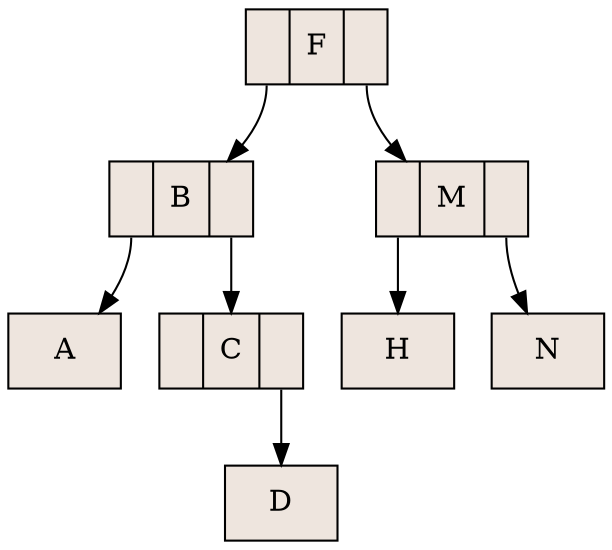 digraph grafica{
 rankdir=TB;
node [
shape =record, fillcolor=seashell2, style =filled, ];
"nodo1"
[ label="<C0>| F|<C1>"];
"nodo3"
[ label="<C0>| B|<C1>"];
"nodo5"
[ label=" A"];
nodo3:C0->nodo5
"nodo4"
[ label="<C0>| C|<C1>"];
"nodo9"
[ label=" D"];
nodo4:C1->nodo9
nodo3:C1->nodo4
nodo1:C0->nodo3
"nodo2"
[ label="<C0>| M|<C1>"];
"nodo6"
[ label=" H"];
nodo2:C0->nodo6
"nodo8"
[ label=" N"];
nodo2:C1->nodo8
nodo1:C1->nodo2
}